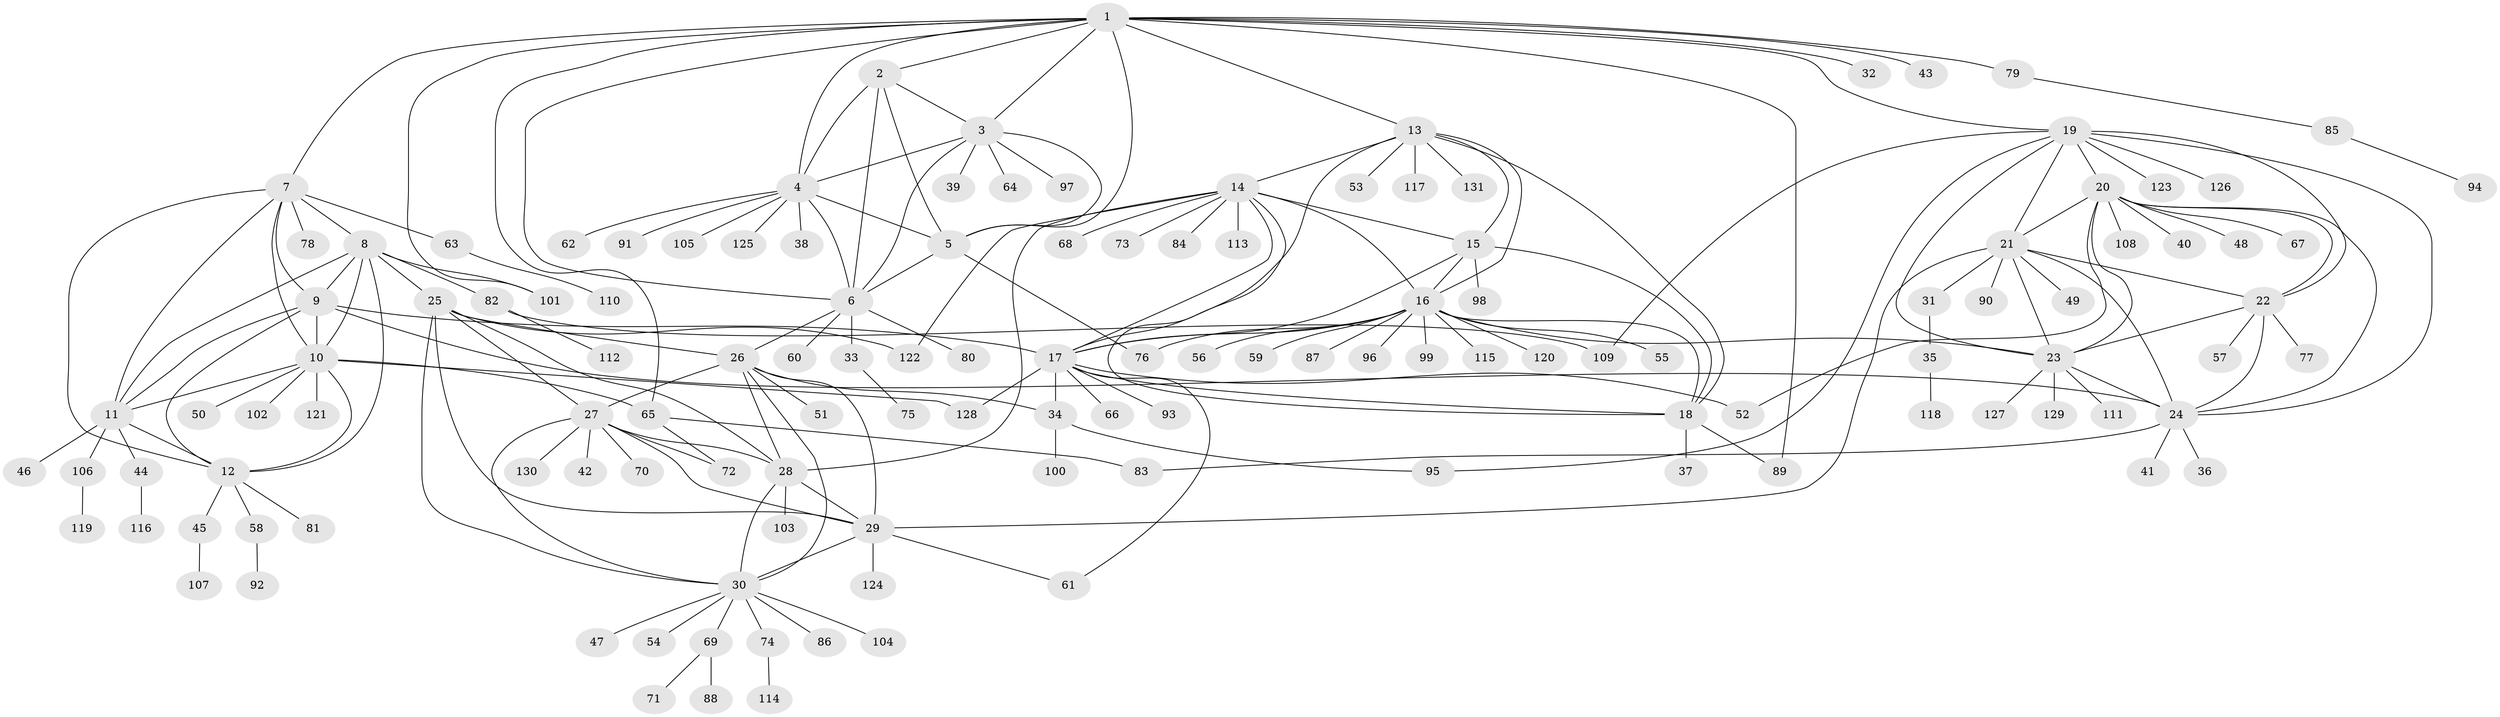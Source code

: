 // coarse degree distribution, {14: 0.01098901098901099, 5: 0.02197802197802198, 8: 0.01098901098901099, 10: 0.03296703296703297, 6: 0.06593406593406594, 9: 0.03296703296703297, 7: 0.04395604395604396, 16: 0.01098901098901099, 12: 0.01098901098901099, 2: 0.12087912087912088, 1: 0.6153846153846154, 3: 0.01098901098901099, 4: 0.01098901098901099}
// Generated by graph-tools (version 1.1) at 2025/19/03/04/25 18:19:31]
// undirected, 131 vertices, 199 edges
graph export_dot {
graph [start="1"]
  node [color=gray90,style=filled];
  1;
  2;
  3;
  4;
  5;
  6;
  7;
  8;
  9;
  10;
  11;
  12;
  13;
  14;
  15;
  16;
  17;
  18;
  19;
  20;
  21;
  22;
  23;
  24;
  25;
  26;
  27;
  28;
  29;
  30;
  31;
  32;
  33;
  34;
  35;
  36;
  37;
  38;
  39;
  40;
  41;
  42;
  43;
  44;
  45;
  46;
  47;
  48;
  49;
  50;
  51;
  52;
  53;
  54;
  55;
  56;
  57;
  58;
  59;
  60;
  61;
  62;
  63;
  64;
  65;
  66;
  67;
  68;
  69;
  70;
  71;
  72;
  73;
  74;
  75;
  76;
  77;
  78;
  79;
  80;
  81;
  82;
  83;
  84;
  85;
  86;
  87;
  88;
  89;
  90;
  91;
  92;
  93;
  94;
  95;
  96;
  97;
  98;
  99;
  100;
  101;
  102;
  103;
  104;
  105;
  106;
  107;
  108;
  109;
  110;
  111;
  112;
  113;
  114;
  115;
  116;
  117;
  118;
  119;
  120;
  121;
  122;
  123;
  124;
  125;
  126;
  127;
  128;
  129;
  130;
  131;
  1 -- 2;
  1 -- 3;
  1 -- 4;
  1 -- 5;
  1 -- 6;
  1 -- 7;
  1 -- 13;
  1 -- 19;
  1 -- 32;
  1 -- 43;
  1 -- 65;
  1 -- 79;
  1 -- 89;
  1 -- 101;
  2 -- 3;
  2 -- 4;
  2 -- 5;
  2 -- 6;
  3 -- 4;
  3 -- 5;
  3 -- 6;
  3 -- 39;
  3 -- 64;
  3 -- 97;
  4 -- 5;
  4 -- 6;
  4 -- 38;
  4 -- 62;
  4 -- 91;
  4 -- 105;
  4 -- 125;
  5 -- 6;
  5 -- 76;
  6 -- 26;
  6 -- 33;
  6 -- 60;
  6 -- 80;
  7 -- 8;
  7 -- 9;
  7 -- 10;
  7 -- 11;
  7 -- 12;
  7 -- 63;
  7 -- 78;
  8 -- 9;
  8 -- 10;
  8 -- 11;
  8 -- 12;
  8 -- 25;
  8 -- 82;
  8 -- 101;
  9 -- 10;
  9 -- 11;
  9 -- 12;
  9 -- 17;
  9 -- 24;
  10 -- 11;
  10 -- 12;
  10 -- 50;
  10 -- 65;
  10 -- 102;
  10 -- 121;
  10 -- 128;
  11 -- 12;
  11 -- 44;
  11 -- 46;
  11 -- 106;
  12 -- 45;
  12 -- 58;
  12 -- 81;
  13 -- 14;
  13 -- 15;
  13 -- 16;
  13 -- 17;
  13 -- 18;
  13 -- 53;
  13 -- 117;
  13 -- 131;
  14 -- 15;
  14 -- 16;
  14 -- 17;
  14 -- 18;
  14 -- 28;
  14 -- 68;
  14 -- 73;
  14 -- 84;
  14 -- 113;
  14 -- 122;
  15 -- 16;
  15 -- 17;
  15 -- 18;
  15 -- 98;
  16 -- 17;
  16 -- 18;
  16 -- 23;
  16 -- 55;
  16 -- 56;
  16 -- 59;
  16 -- 76;
  16 -- 87;
  16 -- 96;
  16 -- 99;
  16 -- 115;
  16 -- 120;
  17 -- 18;
  17 -- 34;
  17 -- 52;
  17 -- 61;
  17 -- 66;
  17 -- 93;
  17 -- 128;
  18 -- 37;
  18 -- 89;
  19 -- 20;
  19 -- 21;
  19 -- 22;
  19 -- 23;
  19 -- 24;
  19 -- 95;
  19 -- 109;
  19 -- 123;
  19 -- 126;
  20 -- 21;
  20 -- 22;
  20 -- 23;
  20 -- 24;
  20 -- 40;
  20 -- 48;
  20 -- 52;
  20 -- 67;
  20 -- 108;
  21 -- 22;
  21 -- 23;
  21 -- 24;
  21 -- 29;
  21 -- 31;
  21 -- 49;
  21 -- 90;
  22 -- 23;
  22 -- 24;
  22 -- 57;
  22 -- 77;
  23 -- 24;
  23 -- 111;
  23 -- 127;
  23 -- 129;
  24 -- 36;
  24 -- 41;
  24 -- 83;
  25 -- 26;
  25 -- 27;
  25 -- 28;
  25 -- 29;
  25 -- 30;
  25 -- 122;
  26 -- 27;
  26 -- 28;
  26 -- 29;
  26 -- 30;
  26 -- 34;
  26 -- 51;
  27 -- 28;
  27 -- 29;
  27 -- 30;
  27 -- 42;
  27 -- 70;
  27 -- 72;
  27 -- 130;
  28 -- 29;
  28 -- 30;
  28 -- 103;
  29 -- 30;
  29 -- 61;
  29 -- 124;
  30 -- 47;
  30 -- 54;
  30 -- 69;
  30 -- 74;
  30 -- 86;
  30 -- 104;
  31 -- 35;
  33 -- 75;
  34 -- 95;
  34 -- 100;
  35 -- 118;
  44 -- 116;
  45 -- 107;
  58 -- 92;
  63 -- 110;
  65 -- 72;
  65 -- 83;
  69 -- 71;
  69 -- 88;
  74 -- 114;
  79 -- 85;
  82 -- 109;
  82 -- 112;
  85 -- 94;
  106 -- 119;
}
